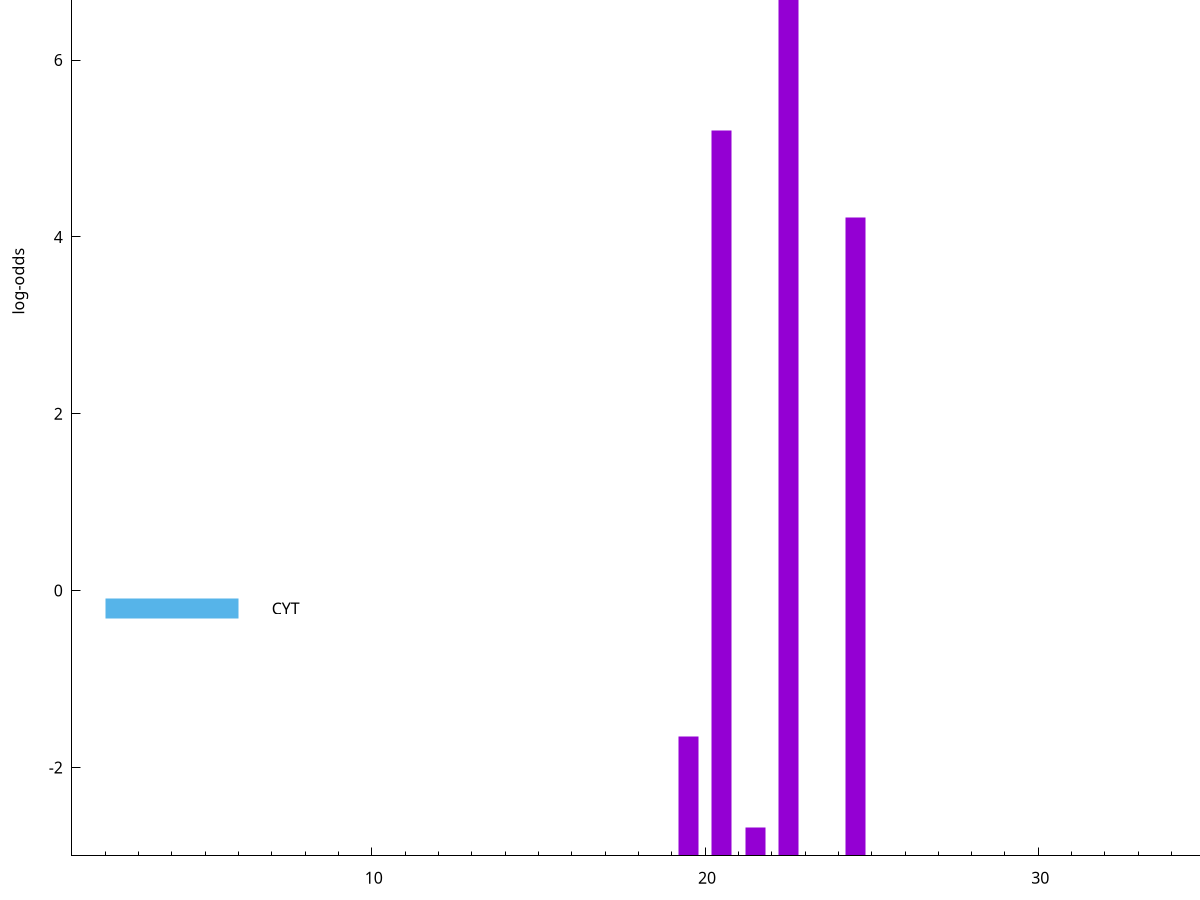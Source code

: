 set title "LipoP predictions for SRR4065700.gff"
set size 2., 1.4
set xrange [1:70] 
set mxtics 10
set yrange [-3:10]
set y2range [0:13]
set ylabel "log-odds"
set term postscript eps color solid "Helvetica" 30
set output "SRR4065700.gff.eps"
set arrow from 2,7.38504 to 6,7.38504 nohead lt 1 lw 20
set label "SpI" at 7,7.38504
set arrow from 2,-0.200913 to 6,-0.200913 nohead lt 3 lw 20
set label "CYT" at 7,-0.200913
set arrow from 2,7.38504 to 6,7.38504 nohead lt 1 lw 20
set label "SpI" at 7,7.38504
# NOTE: The scores below are the log-odds scores with the threshold
# NOTE: subtracted (a hack to make gnuplot make the histogram all
# NOTE: look nice).
plot "-" axes x1y2 title "" with impulses lt 1 lw 20
22.500000 9.795740
20.500000 8.201960
24.500000 7.215440
19.500000 1.351550
21.500000 0.326570
e
exit

